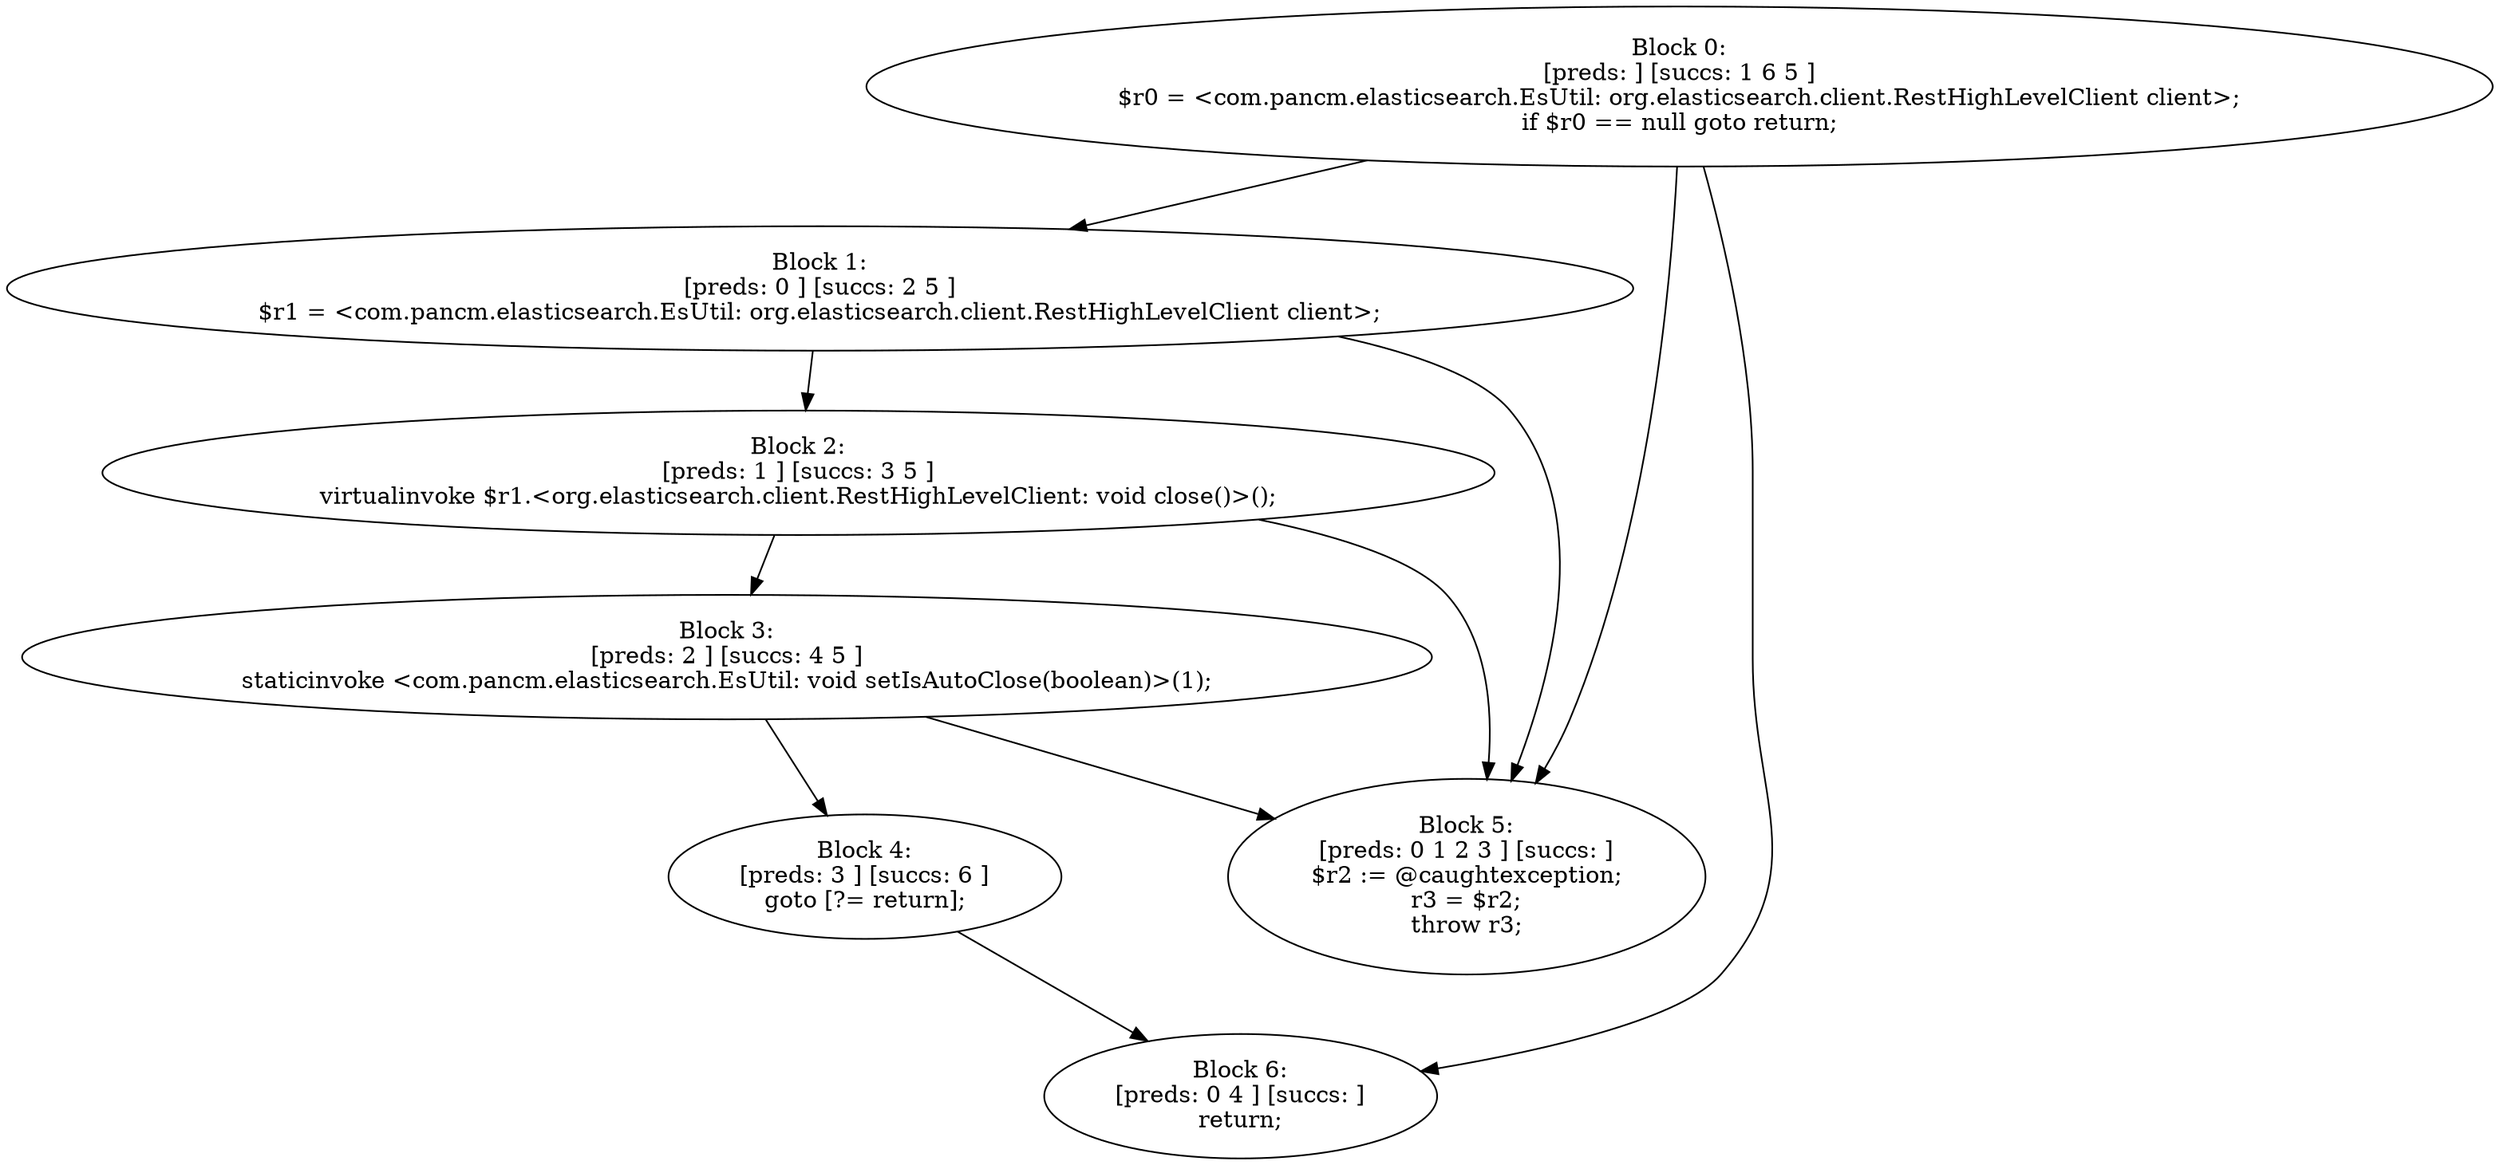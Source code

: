 digraph "unitGraph" {
    "Block 0:
[preds: ] [succs: 1 6 5 ]
$r0 = <com.pancm.elasticsearch.EsUtil: org.elasticsearch.client.RestHighLevelClient client>;
if $r0 == null goto return;
"
    "Block 1:
[preds: 0 ] [succs: 2 5 ]
$r1 = <com.pancm.elasticsearch.EsUtil: org.elasticsearch.client.RestHighLevelClient client>;
"
    "Block 2:
[preds: 1 ] [succs: 3 5 ]
virtualinvoke $r1.<org.elasticsearch.client.RestHighLevelClient: void close()>();
"
    "Block 3:
[preds: 2 ] [succs: 4 5 ]
staticinvoke <com.pancm.elasticsearch.EsUtil: void setIsAutoClose(boolean)>(1);
"
    "Block 4:
[preds: 3 ] [succs: 6 ]
goto [?= return];
"
    "Block 5:
[preds: 0 1 2 3 ] [succs: ]
$r2 := @caughtexception;
r3 = $r2;
throw r3;
"
    "Block 6:
[preds: 0 4 ] [succs: ]
return;
"
    "Block 0:
[preds: ] [succs: 1 6 5 ]
$r0 = <com.pancm.elasticsearch.EsUtil: org.elasticsearch.client.RestHighLevelClient client>;
if $r0 == null goto return;
"->"Block 1:
[preds: 0 ] [succs: 2 5 ]
$r1 = <com.pancm.elasticsearch.EsUtil: org.elasticsearch.client.RestHighLevelClient client>;
";
    "Block 0:
[preds: ] [succs: 1 6 5 ]
$r0 = <com.pancm.elasticsearch.EsUtil: org.elasticsearch.client.RestHighLevelClient client>;
if $r0 == null goto return;
"->"Block 6:
[preds: 0 4 ] [succs: ]
return;
";
    "Block 0:
[preds: ] [succs: 1 6 5 ]
$r0 = <com.pancm.elasticsearch.EsUtil: org.elasticsearch.client.RestHighLevelClient client>;
if $r0 == null goto return;
"->"Block 5:
[preds: 0 1 2 3 ] [succs: ]
$r2 := @caughtexception;
r3 = $r2;
throw r3;
";
    "Block 1:
[preds: 0 ] [succs: 2 5 ]
$r1 = <com.pancm.elasticsearch.EsUtil: org.elasticsearch.client.RestHighLevelClient client>;
"->"Block 2:
[preds: 1 ] [succs: 3 5 ]
virtualinvoke $r1.<org.elasticsearch.client.RestHighLevelClient: void close()>();
";
    "Block 1:
[preds: 0 ] [succs: 2 5 ]
$r1 = <com.pancm.elasticsearch.EsUtil: org.elasticsearch.client.RestHighLevelClient client>;
"->"Block 5:
[preds: 0 1 2 3 ] [succs: ]
$r2 := @caughtexception;
r3 = $r2;
throw r3;
";
    "Block 2:
[preds: 1 ] [succs: 3 5 ]
virtualinvoke $r1.<org.elasticsearch.client.RestHighLevelClient: void close()>();
"->"Block 3:
[preds: 2 ] [succs: 4 5 ]
staticinvoke <com.pancm.elasticsearch.EsUtil: void setIsAutoClose(boolean)>(1);
";
    "Block 2:
[preds: 1 ] [succs: 3 5 ]
virtualinvoke $r1.<org.elasticsearch.client.RestHighLevelClient: void close()>();
"->"Block 5:
[preds: 0 1 2 3 ] [succs: ]
$r2 := @caughtexception;
r3 = $r2;
throw r3;
";
    "Block 3:
[preds: 2 ] [succs: 4 5 ]
staticinvoke <com.pancm.elasticsearch.EsUtil: void setIsAutoClose(boolean)>(1);
"->"Block 4:
[preds: 3 ] [succs: 6 ]
goto [?= return];
";
    "Block 3:
[preds: 2 ] [succs: 4 5 ]
staticinvoke <com.pancm.elasticsearch.EsUtil: void setIsAutoClose(boolean)>(1);
"->"Block 5:
[preds: 0 1 2 3 ] [succs: ]
$r2 := @caughtexception;
r3 = $r2;
throw r3;
";
    "Block 4:
[preds: 3 ] [succs: 6 ]
goto [?= return];
"->"Block 6:
[preds: 0 4 ] [succs: ]
return;
";
}
